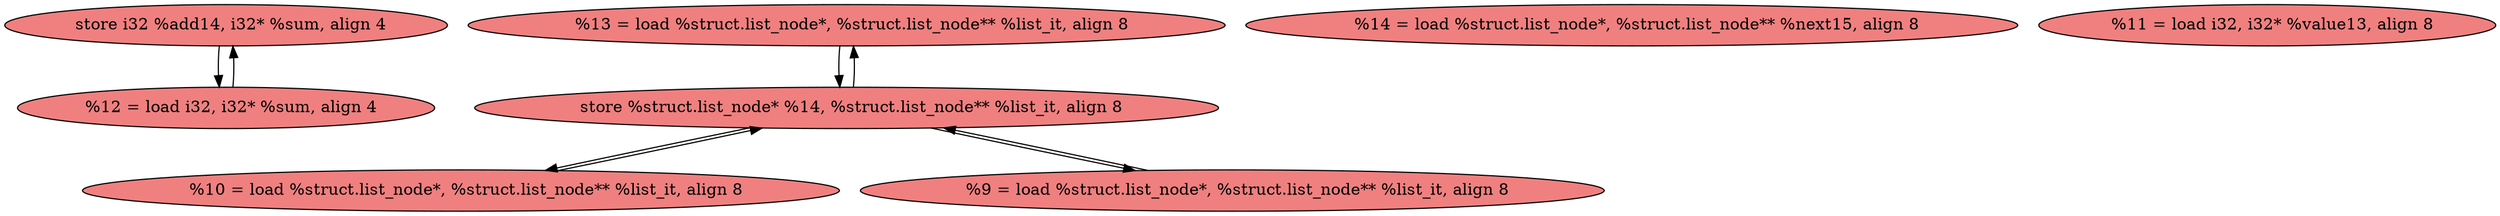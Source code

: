 
digraph G {


node289 [fillcolor=lightcoral,label="  store i32 %add14, i32* %sum, align 4",shape=ellipse,style=filled ]
node288 [fillcolor=lightcoral,label="  %13 = load %struct.list_node*, %struct.list_node** %list_it, align 8",shape=ellipse,style=filled ]
node283 [fillcolor=lightcoral,label="  %14 = load %struct.list_node*, %struct.list_node** %next15, align 8",shape=ellipse,style=filled ]
node282 [fillcolor=lightcoral,label="  store %struct.list_node* %14, %struct.list_node** %list_it, align 8",shape=ellipse,style=filled ]
node284 [fillcolor=lightcoral,label="  %10 = load %struct.list_node*, %struct.list_node** %list_it, align 8",shape=ellipse,style=filled ]
node285 [fillcolor=lightcoral,label="  %9 = load %struct.list_node*, %struct.list_node** %list_it, align 8",shape=ellipse,style=filled ]
node286 [fillcolor=lightcoral,label="  %11 = load i32, i32* %value13, align 8",shape=ellipse,style=filled ]
node287 [fillcolor=lightcoral,label="  %12 = load i32, i32* %sum, align 4",shape=ellipse,style=filled ]

node287->node289 [ ]
node289->node287 [ ]
node285->node282 [ ]
node282->node285 [ ]
node282->node284 [ ]
node284->node282 [ ]
node288->node282 [ ]
node282->node288 [ ]


}
